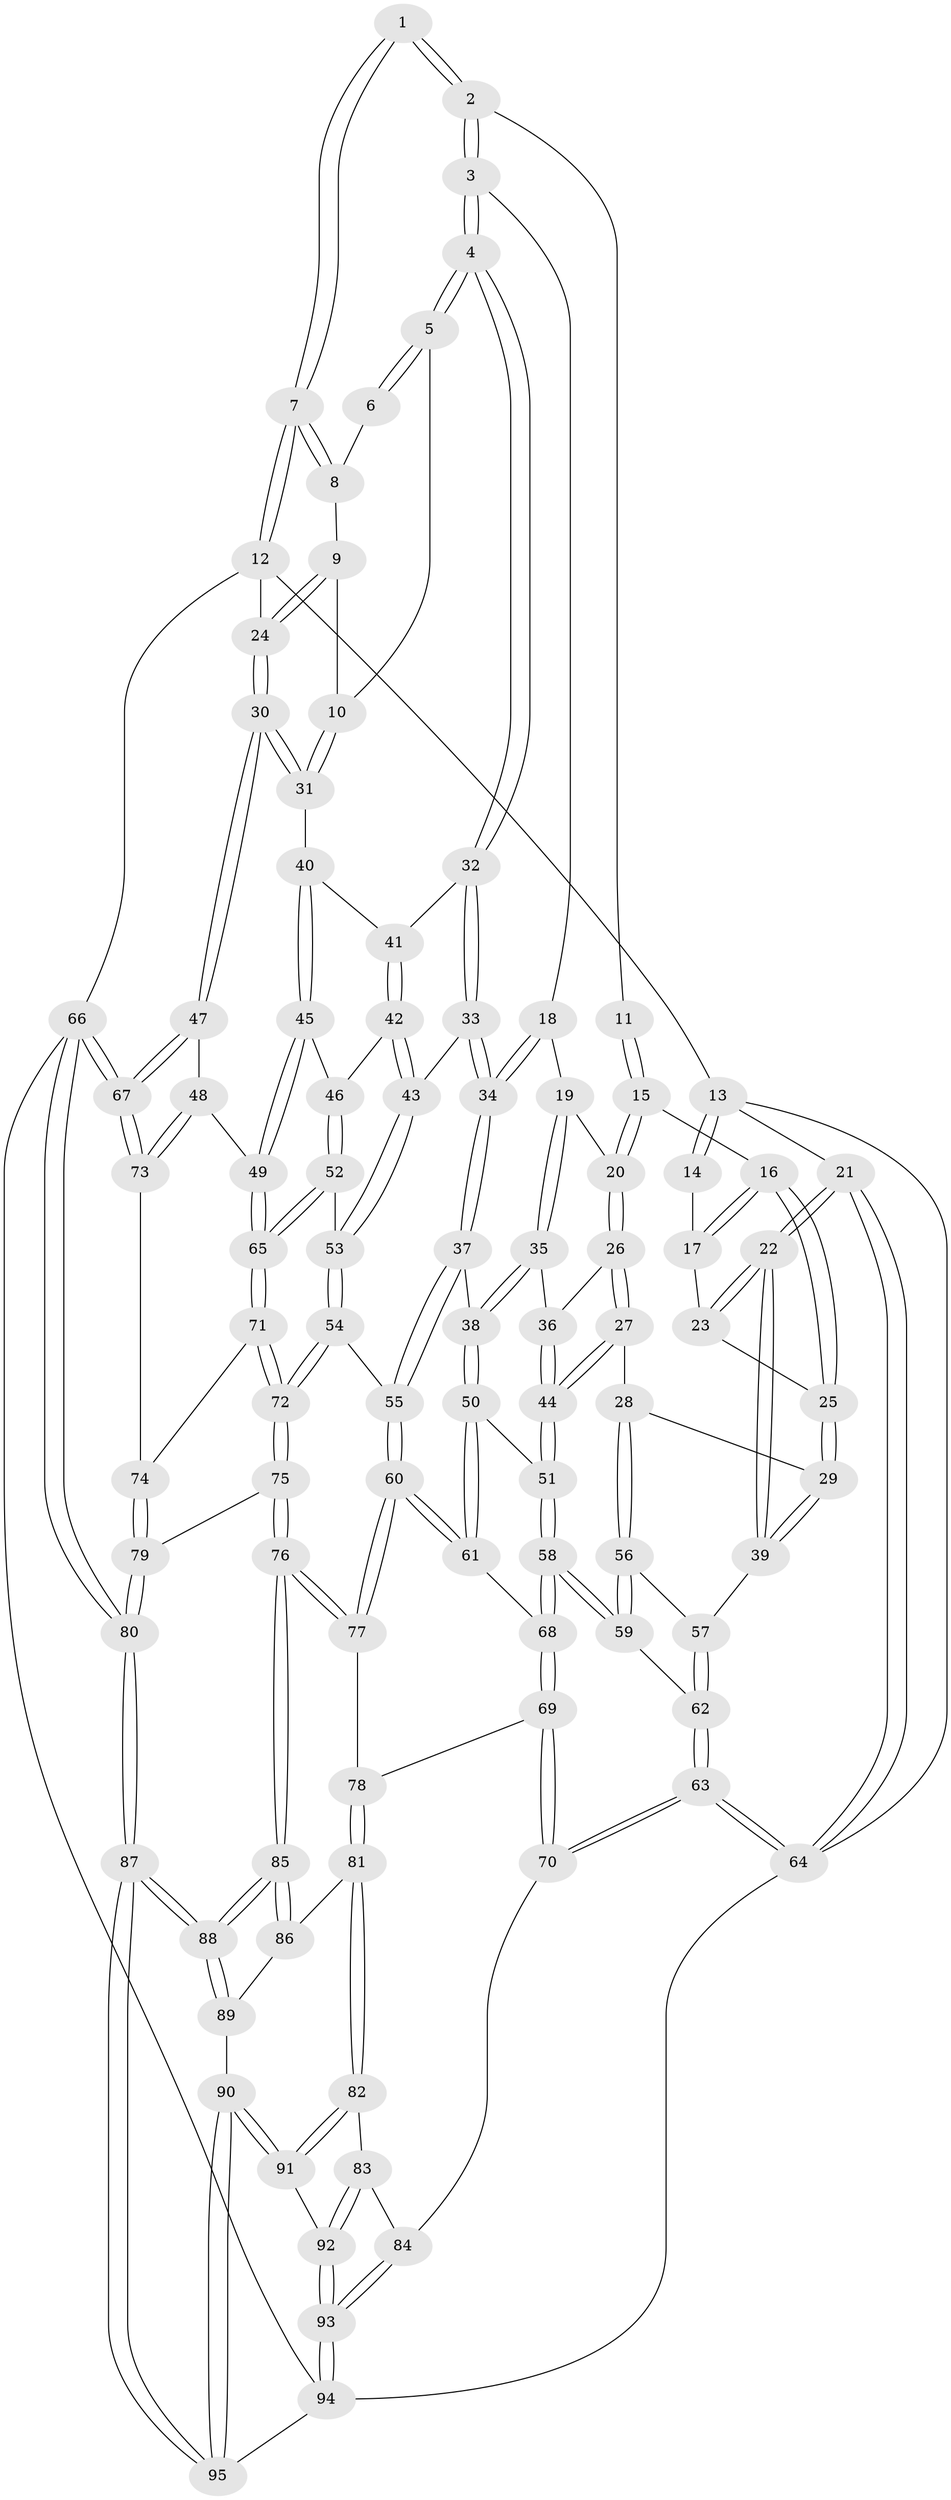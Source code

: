 // coarse degree distribution, {4: 0.43859649122807015, 6: 0.08771929824561403, 2: 0.017543859649122806, 3: 0.17543859649122806, 5: 0.2807017543859649}
// Generated by graph-tools (version 1.1) at 2025/52/02/27/25 19:52:38]
// undirected, 95 vertices, 234 edges
graph export_dot {
graph [start="1"]
  node [color=gray90,style=filled];
  1 [pos="+0.750170474337048+0"];
  2 [pos="+0.4662760636443456+0"];
  3 [pos="+0.5031541153405149+0"];
  4 [pos="+0.6340600779855466+0.15022536562751834"];
  5 [pos="+0.6522504652483936+0.1467616821641609"];
  6 [pos="+0.7362437048214486+0.039562671680438206"];
  7 [pos="+1+0"];
  8 [pos="+0.785065927191146+0.057126530533824056"];
  9 [pos="+0.8153757980163691+0.10069231365323651"];
  10 [pos="+0.7574119077048501+0.17352399784222666"];
  11 [pos="+0.30082344822223317+0"];
  12 [pos="+1+0"];
  13 [pos="+0+0"];
  14 [pos="+0.16590470591618878+0"];
  15 [pos="+0.2932904451210149+0.1243470850069156"];
  16 [pos="+0.21377915671562192+0.1593909630104899"];
  17 [pos="+0.13070998467551137+0.044475979562864865"];
  18 [pos="+0.41780810630263865+0.1746628934095919"];
  19 [pos="+0.4140331234088217+0.17546228425868718"];
  20 [pos="+0.33981970471695955+0.1711206675561152"];
  21 [pos="+0+0.23321626466478623"];
  22 [pos="+0+0.2363699491529388"];
  23 [pos="+0.09023608245110418+0.11682033103805455"];
  24 [pos="+1+0.003996189241641655"];
  25 [pos="+0.1874461519323476+0.19256869672106572"];
  26 [pos="+0.33234719947173996+0.19247132494509475"];
  27 [pos="+0.24690966017428315+0.3046182765222244"];
  28 [pos="+0.22767618852471475+0.30378192899553524"];
  29 [pos="+0.18237218328631352+0.20925361534538373"];
  30 [pos="+1+0.21600296157466528"];
  31 [pos="+0.797231032640661+0.21343953911335098"];
  32 [pos="+0.6222357107026735+0.17222033932484915"];
  33 [pos="+0.575014038786696+0.23974465129171388"];
  34 [pos="+0.5509709370851577+0.24929923534095194"];
  35 [pos="+0.3897933513356965+0.3025577860763429"];
  36 [pos="+0.3627468445713551+0.29890434357096607"];
  37 [pos="+0.5330874113881168+0.2774239538851952"];
  38 [pos="+0.4385113032877834+0.3381733639279834"];
  39 [pos="+0+0.25773052862188733"];
  40 [pos="+0.7777125263521115+0.2856240305266839"];
  41 [pos="+0.7399074473964777+0.28983651255749976"];
  42 [pos="+0.6933624913653245+0.317429356041758"];
  43 [pos="+0.5947293530416855+0.2625853309167048"];
  44 [pos="+0.28988494116807334+0.3310144563252518"];
  45 [pos="+0.8189952735736826+0.3853105878511561"];
  46 [pos="+0.6964966315759455+0.32768811270297765"];
  47 [pos="+1+0.32127452436166987"];
  48 [pos="+0.996059421771445+0.3859943539343864"];
  49 [pos="+0.8445448004474879+0.42638099793863915"];
  50 [pos="+0.4051893478569922+0.4487488033186514"];
  51 [pos="+0.331302419161987+0.42136593900279334"];
  52 [pos="+0.6779829979876909+0.4449002917910364"];
  53 [pos="+0.6575164309576527+0.4454587902490249"];
  54 [pos="+0.5820141087521756+0.4801389596616814"];
  55 [pos="+0.5579496317970578+0.48228703911875687"];
  56 [pos="+0.18201318035103006+0.3464943155687422"];
  57 [pos="+0.0646975113115026+0.32240559221664367"];
  58 [pos="+0.22109357070436064+0.47623115111824044"];
  59 [pos="+0.18311894607452686+0.431480831355944"];
  60 [pos="+0.4693711154474042+0.5325990765117968"];
  61 [pos="+0.4164718708668295+0.46759485645866783"];
  62 [pos="+0.08574683389274772+0.4539465569726422"];
  63 [pos="+0+0.68581677415158"];
  64 [pos="+0+0.6855978998848427"];
  65 [pos="+0.792721123120771+0.4763916740171579"];
  66 [pos="+1+1"];
  67 [pos="+1+0.8401689158249626"];
  68 [pos="+0.21757216532117207+0.5591893822820168"];
  69 [pos="+0.211686927456128+0.5879410692204063"];
  70 [pos="+0+0.707428396391734"];
  71 [pos="+0.7909678153817808+0.5142903729555045"];
  72 [pos="+0.6914418121750847+0.6343667546791089"];
  73 [pos="+0.9308523342924625+0.5936112510959568"];
  74 [pos="+0.8573118986021265+0.6093796699793398"];
  75 [pos="+0.6720721040337185+0.696032254155252"];
  76 [pos="+0.6671674611406538+0.7032302627563133"];
  77 [pos="+0.4655548697221979+0.5538902989398072"];
  78 [pos="+0.3884567328573767+0.6630249787489896"];
  79 [pos="+0.8568159936952423+0.6637664041215493"];
  80 [pos="+1+1"];
  81 [pos="+0.39605205397099175+0.7741371151684089"];
  82 [pos="+0.39164968076465645+0.7785190754556152"];
  83 [pos="+0.23269714768026348+0.8274229499395134"];
  84 [pos="+0.049463077532601256+0.7613198867320408"];
  85 [pos="+0.6584188078249873+0.7889144622071225"];
  86 [pos="+0.45679446211159963+0.7921078121416107"];
  87 [pos="+0.9699341106593273+1"];
  88 [pos="+0.8618656559759201+1"];
  89 [pos="+0.4986311450776191+0.9017248431140359"];
  90 [pos="+0.4594723668578947+1"];
  91 [pos="+0.38800229847427953+0.9445021481883457"];
  92 [pos="+0.24002375741416423+0.9680652537721706"];
  93 [pos="+0.16444920388093207+1"];
  94 [pos="+0.15391419560380654+1"];
  95 [pos="+0.4759825044826945+1"];
  1 -- 2;
  1 -- 2;
  1 -- 7;
  1 -- 7;
  2 -- 3;
  2 -- 3;
  2 -- 11;
  3 -- 4;
  3 -- 4;
  3 -- 18;
  4 -- 5;
  4 -- 5;
  4 -- 32;
  4 -- 32;
  5 -- 6;
  5 -- 6;
  5 -- 10;
  6 -- 8;
  7 -- 8;
  7 -- 8;
  7 -- 12;
  7 -- 12;
  8 -- 9;
  9 -- 10;
  9 -- 24;
  9 -- 24;
  10 -- 31;
  10 -- 31;
  11 -- 15;
  11 -- 15;
  12 -- 13;
  12 -- 24;
  12 -- 66;
  13 -- 14;
  13 -- 14;
  13 -- 21;
  13 -- 64;
  14 -- 17;
  15 -- 16;
  15 -- 20;
  15 -- 20;
  16 -- 17;
  16 -- 17;
  16 -- 25;
  16 -- 25;
  17 -- 23;
  18 -- 19;
  18 -- 34;
  18 -- 34;
  19 -- 20;
  19 -- 35;
  19 -- 35;
  20 -- 26;
  20 -- 26;
  21 -- 22;
  21 -- 22;
  21 -- 64;
  21 -- 64;
  22 -- 23;
  22 -- 23;
  22 -- 39;
  22 -- 39;
  23 -- 25;
  24 -- 30;
  24 -- 30;
  25 -- 29;
  25 -- 29;
  26 -- 27;
  26 -- 27;
  26 -- 36;
  27 -- 28;
  27 -- 44;
  27 -- 44;
  28 -- 29;
  28 -- 56;
  28 -- 56;
  29 -- 39;
  29 -- 39;
  30 -- 31;
  30 -- 31;
  30 -- 47;
  30 -- 47;
  31 -- 40;
  32 -- 33;
  32 -- 33;
  32 -- 41;
  33 -- 34;
  33 -- 34;
  33 -- 43;
  34 -- 37;
  34 -- 37;
  35 -- 36;
  35 -- 38;
  35 -- 38;
  36 -- 44;
  36 -- 44;
  37 -- 38;
  37 -- 55;
  37 -- 55;
  38 -- 50;
  38 -- 50;
  39 -- 57;
  40 -- 41;
  40 -- 45;
  40 -- 45;
  41 -- 42;
  41 -- 42;
  42 -- 43;
  42 -- 43;
  42 -- 46;
  43 -- 53;
  43 -- 53;
  44 -- 51;
  44 -- 51;
  45 -- 46;
  45 -- 49;
  45 -- 49;
  46 -- 52;
  46 -- 52;
  47 -- 48;
  47 -- 67;
  47 -- 67;
  48 -- 49;
  48 -- 73;
  48 -- 73;
  49 -- 65;
  49 -- 65;
  50 -- 51;
  50 -- 61;
  50 -- 61;
  51 -- 58;
  51 -- 58;
  52 -- 53;
  52 -- 65;
  52 -- 65;
  53 -- 54;
  53 -- 54;
  54 -- 55;
  54 -- 72;
  54 -- 72;
  55 -- 60;
  55 -- 60;
  56 -- 57;
  56 -- 59;
  56 -- 59;
  57 -- 62;
  57 -- 62;
  58 -- 59;
  58 -- 59;
  58 -- 68;
  58 -- 68;
  59 -- 62;
  60 -- 61;
  60 -- 61;
  60 -- 77;
  60 -- 77;
  61 -- 68;
  62 -- 63;
  62 -- 63;
  63 -- 64;
  63 -- 64;
  63 -- 70;
  63 -- 70;
  64 -- 94;
  65 -- 71;
  65 -- 71;
  66 -- 67;
  66 -- 67;
  66 -- 80;
  66 -- 80;
  66 -- 94;
  67 -- 73;
  67 -- 73;
  68 -- 69;
  68 -- 69;
  69 -- 70;
  69 -- 70;
  69 -- 78;
  70 -- 84;
  71 -- 72;
  71 -- 72;
  71 -- 74;
  72 -- 75;
  72 -- 75;
  73 -- 74;
  74 -- 79;
  74 -- 79;
  75 -- 76;
  75 -- 76;
  75 -- 79;
  76 -- 77;
  76 -- 77;
  76 -- 85;
  76 -- 85;
  77 -- 78;
  78 -- 81;
  78 -- 81;
  79 -- 80;
  79 -- 80;
  80 -- 87;
  80 -- 87;
  81 -- 82;
  81 -- 82;
  81 -- 86;
  82 -- 83;
  82 -- 91;
  82 -- 91;
  83 -- 84;
  83 -- 92;
  83 -- 92;
  84 -- 93;
  84 -- 93;
  85 -- 86;
  85 -- 86;
  85 -- 88;
  85 -- 88;
  86 -- 89;
  87 -- 88;
  87 -- 88;
  87 -- 95;
  87 -- 95;
  88 -- 89;
  88 -- 89;
  89 -- 90;
  90 -- 91;
  90 -- 91;
  90 -- 95;
  90 -- 95;
  91 -- 92;
  92 -- 93;
  92 -- 93;
  93 -- 94;
  93 -- 94;
  94 -- 95;
}
